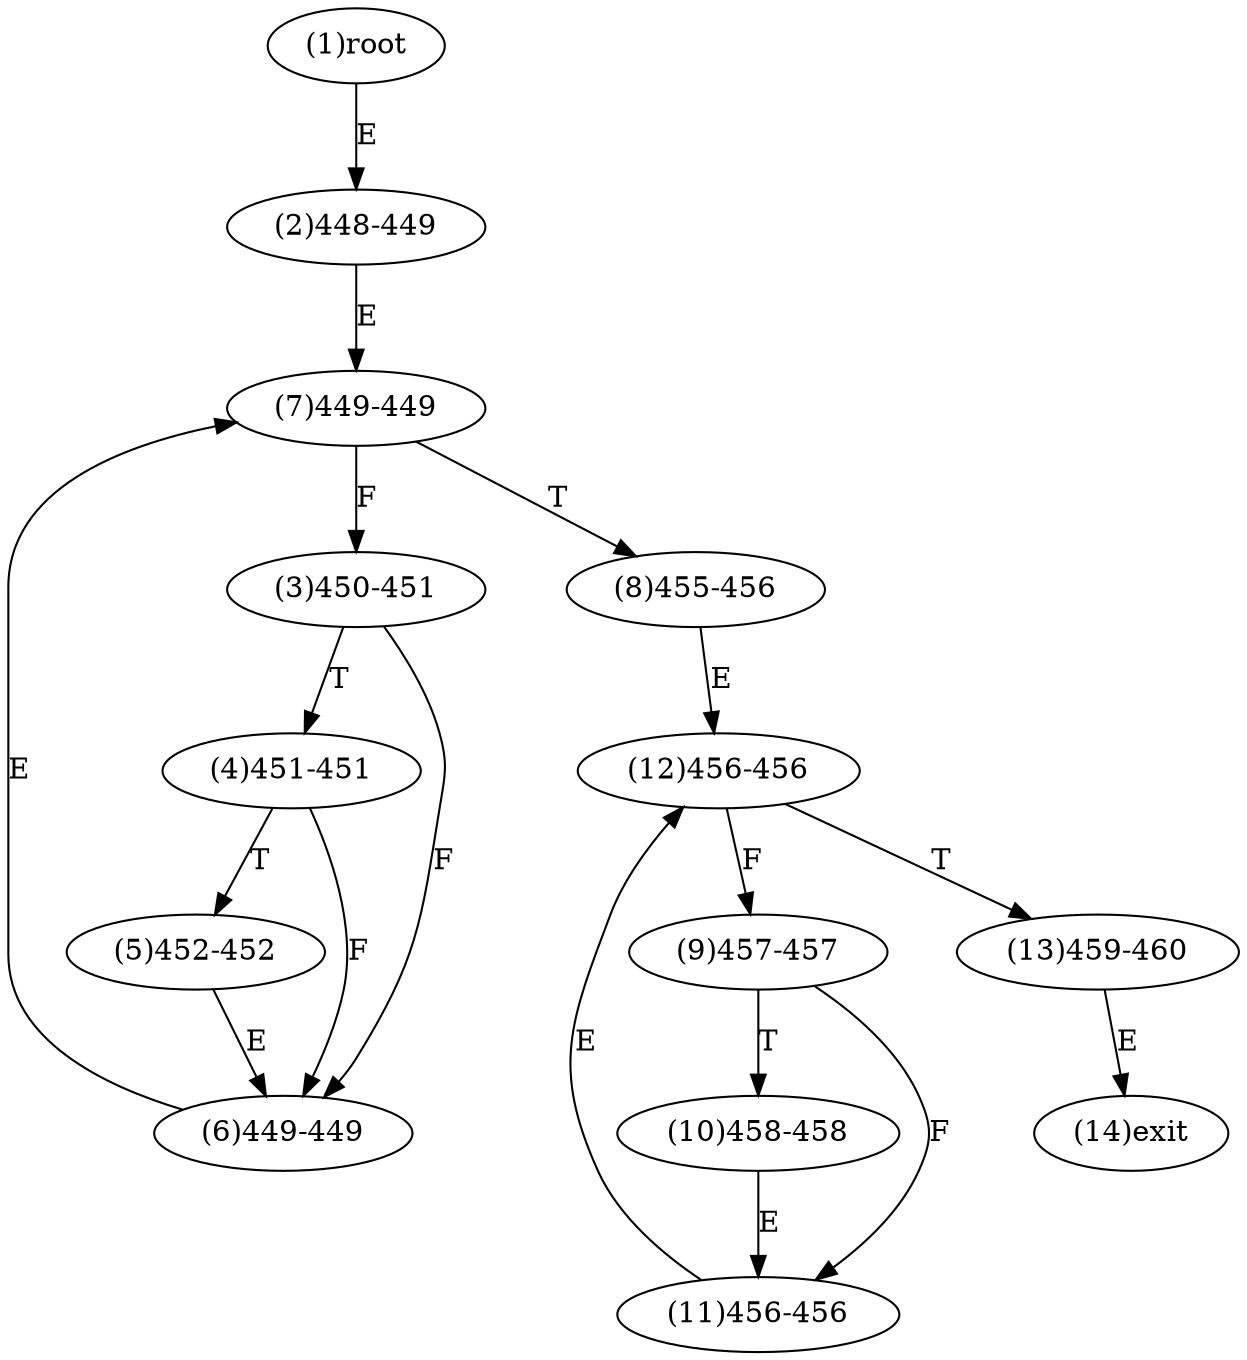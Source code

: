 digraph "" { 
1[ label="(1)root"];
2[ label="(2)448-449"];
3[ label="(3)450-451"];
4[ label="(4)451-451"];
5[ label="(5)452-452"];
6[ label="(6)449-449"];
7[ label="(7)449-449"];
8[ label="(8)455-456"];
9[ label="(9)457-457"];
10[ label="(10)458-458"];
11[ label="(11)456-456"];
12[ label="(12)456-456"];
13[ label="(13)459-460"];
14[ label="(14)exit"];
1->2[ label="E"];
2->7[ label="E"];
3->6[ label="F"];
3->4[ label="T"];
4->6[ label="F"];
4->5[ label="T"];
5->6[ label="E"];
6->7[ label="E"];
7->3[ label="F"];
7->8[ label="T"];
8->12[ label="E"];
9->11[ label="F"];
9->10[ label="T"];
10->11[ label="E"];
11->12[ label="E"];
12->9[ label="F"];
12->13[ label="T"];
13->14[ label="E"];
}